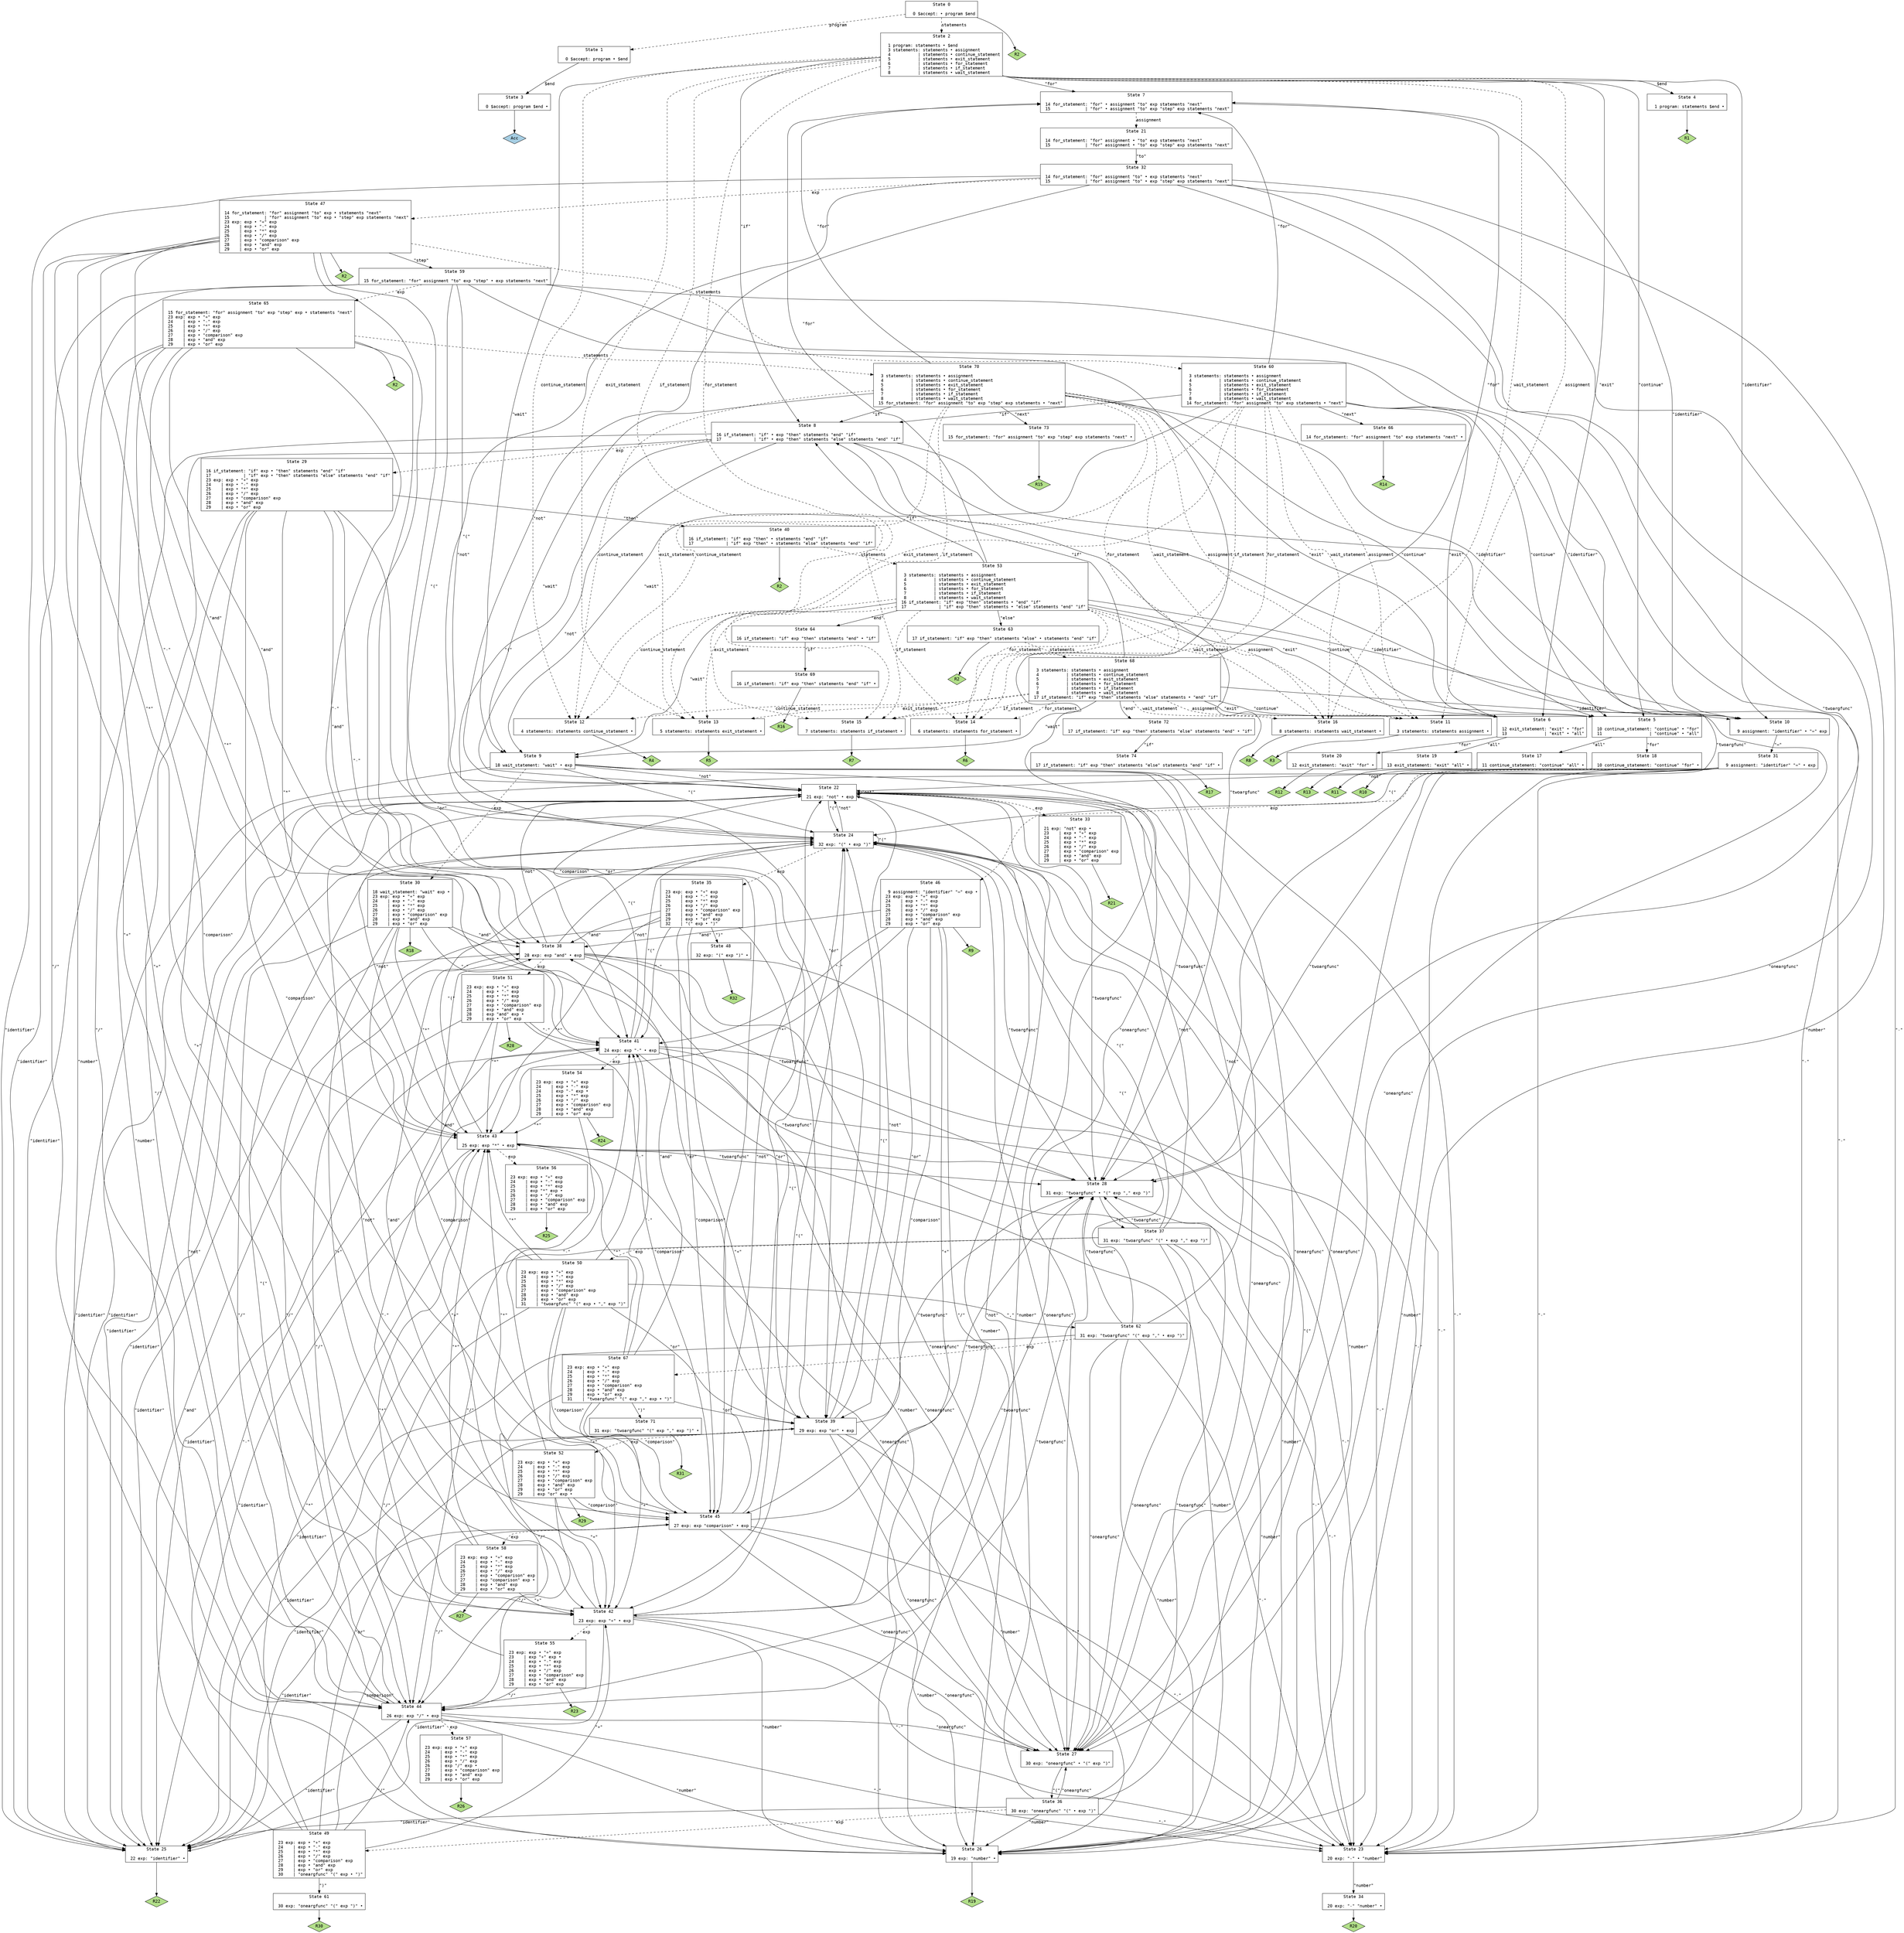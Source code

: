 // Generated by GNU Bison 3.8.2.
// Report bugs to <bug-bison@gnu.org>.
// Home page: <https://www.gnu.org/software/bison/>.

digraph "parser.yy"
{
  node [fontname = courier, shape = box, colorscheme = paired6]
  edge [fontname = courier]

  0 [label="State 0\n\l  0 $accept: • program $end\l"]
  0 -> 1 [style=dashed label="program"]
  0 -> 2 [style=dashed label="statements"]
  0 -> "0R2" [style=solid]
 "0R2" [label="R2", fillcolor=3, shape=diamond, style=filled]
  1 [label="State 1\n\l  0 $accept: program • $end\l"]
  1 -> 3 [style=solid label="$end"]
  2 [label="State 2\n\l  1 program: statements • $end\l  3 statements: statements • assignment\l  4           | statements • continue_statement\l  5           | statements • exit_statement\l  6           | statements • for_statement\l  7           | statements • if_statement\l  8           | statements • wait_statement\l"]
  2 -> 4 [style=solid label="$end"]
  2 -> 5 [style=solid label="\"continue\""]
  2 -> 6 [style=solid label="\"exit\""]
  2 -> 7 [style=solid label="\"for\""]
  2 -> 8 [style=solid label="\"if\""]
  2 -> 9 [style=solid label="\"wait\""]
  2 -> 10 [style=solid label="\"identifier\""]
  2 -> 11 [style=dashed label="assignment"]
  2 -> 12 [style=dashed label="continue_statement"]
  2 -> 13 [style=dashed label="exit_statement"]
  2 -> 14 [style=dashed label="for_statement"]
  2 -> 15 [style=dashed label="if_statement"]
  2 -> 16 [style=dashed label="wait_statement"]
  3 [label="State 3\n\l  0 $accept: program $end •\l"]
  3 -> "3R0" [style=solid]
 "3R0" [label="Acc", fillcolor=1, shape=diamond, style=filled]
  4 [label="State 4\n\l  1 program: statements $end •\l"]
  4 -> "4R1" [style=solid]
 "4R1" [label="R1", fillcolor=3, shape=diamond, style=filled]
  5 [label="State 5\n\l 10 continue_statement: \"continue\" • \"for\"\l 11                   | \"continue\" • \"all\"\l"]
  5 -> 17 [style=solid label="\"all\""]
  5 -> 18 [style=solid label="\"for\""]
  6 [label="State 6\n\l 12 exit_statement: \"exit\" • \"for\"\l 13               | \"exit\" • \"all\"\l"]
  6 -> 19 [style=solid label="\"all\""]
  6 -> 20 [style=solid label="\"for\""]
  7 [label="State 7\n\l 14 for_statement: \"for\" • assignment \"to\" exp statements \"next\"\l 15              | \"for\" • assignment \"to\" exp \"step\" exp statements \"next\"\l"]
  7 -> 10 [style=solid label="\"identifier\""]
  7 -> 21 [style=dashed label="assignment"]
  8 [label="State 8\n\l 16 if_statement: \"if\" • exp \"then\" statements \"end\" \"if\"\l 17             | \"if\" • exp \"then\" statements \"else\" statements \"end\" \"if\"\l"]
  8 -> 22 [style=solid label="\"not\""]
  8 -> 23 [style=solid label="\"-\""]
  8 -> 24 [style=solid label="\"(\""]
  8 -> 25 [style=solid label="\"identifier\""]
  8 -> 26 [style=solid label="\"number\""]
  8 -> 27 [style=solid label="\"oneargfunc\""]
  8 -> 28 [style=solid label="\"twoargfunc\""]
  8 -> 29 [style=dashed label="exp"]
  9 [label="State 9\n\l 18 wait_statement: \"wait\" • exp\l"]
  9 -> 22 [style=solid label="\"not\""]
  9 -> 23 [style=solid label="\"-\""]
  9 -> 24 [style=solid label="\"(\""]
  9 -> 25 [style=solid label="\"identifier\""]
  9 -> 26 [style=solid label="\"number\""]
  9 -> 27 [style=solid label="\"oneargfunc\""]
  9 -> 28 [style=solid label="\"twoargfunc\""]
  9 -> 30 [style=dashed label="exp"]
  10 [label="State 10\n\l  9 assignment: \"identifier\" • \"=\" exp\l"]
  10 -> 31 [style=solid label="\"=\""]
  11 [label="State 11\n\l  3 statements: statements assignment •\l"]
  11 -> "11R3" [style=solid]
 "11R3" [label="R3", fillcolor=3, shape=diamond, style=filled]
  12 [label="State 12\n\l  4 statements: statements continue_statement •\l"]
  12 -> "12R4" [style=solid]
 "12R4" [label="R4", fillcolor=3, shape=diamond, style=filled]
  13 [label="State 13\n\l  5 statements: statements exit_statement •\l"]
  13 -> "13R5" [style=solid]
 "13R5" [label="R5", fillcolor=3, shape=diamond, style=filled]
  14 [label="State 14\n\l  6 statements: statements for_statement •\l"]
  14 -> "14R6" [style=solid]
 "14R6" [label="R6", fillcolor=3, shape=diamond, style=filled]
  15 [label="State 15\n\l  7 statements: statements if_statement •\l"]
  15 -> "15R7" [style=solid]
 "15R7" [label="R7", fillcolor=3, shape=diamond, style=filled]
  16 [label="State 16\n\l  8 statements: statements wait_statement •\l"]
  16 -> "16R8" [style=solid]
 "16R8" [label="R8", fillcolor=3, shape=diamond, style=filled]
  17 [label="State 17\n\l 11 continue_statement: \"continue\" \"all\" •\l"]
  17 -> "17R11" [style=solid]
 "17R11" [label="R11", fillcolor=3, shape=diamond, style=filled]
  18 [label="State 18\n\l 10 continue_statement: \"continue\" \"for\" •\l"]
  18 -> "18R10" [style=solid]
 "18R10" [label="R10", fillcolor=3, shape=diamond, style=filled]
  19 [label="State 19\n\l 13 exit_statement: \"exit\" \"all\" •\l"]
  19 -> "19R13" [style=solid]
 "19R13" [label="R13", fillcolor=3, shape=diamond, style=filled]
  20 [label="State 20\n\l 12 exit_statement: \"exit\" \"for\" •\l"]
  20 -> "20R12" [style=solid]
 "20R12" [label="R12", fillcolor=3, shape=diamond, style=filled]
  21 [label="State 21\n\l 14 for_statement: \"for\" assignment • \"to\" exp statements \"next\"\l 15              | \"for\" assignment • \"to\" exp \"step\" exp statements \"next\"\l"]
  21 -> 32 [style=solid label="\"to\""]
  22 [label="State 22\n\l 21 exp: \"not\" • exp\l"]
  22 -> 22 [style=solid label="\"not\""]
  22 -> 23 [style=solid label="\"-\""]
  22 -> 24 [style=solid label="\"(\""]
  22 -> 25 [style=solid label="\"identifier\""]
  22 -> 26 [style=solid label="\"number\""]
  22 -> 27 [style=solid label="\"oneargfunc\""]
  22 -> 28 [style=solid label="\"twoargfunc\""]
  22 -> 33 [style=dashed label="exp"]
  23 [label="State 23\n\l 20 exp: \"-\" • \"number\"\l"]
  23 -> 34 [style=solid label="\"number\""]
  24 [label="State 24\n\l 32 exp: \"(\" • exp \")\"\l"]
  24 -> 22 [style=solid label="\"not\""]
  24 -> 23 [style=solid label="\"-\""]
  24 -> 24 [style=solid label="\"(\""]
  24 -> 25 [style=solid label="\"identifier\""]
  24 -> 26 [style=solid label="\"number\""]
  24 -> 27 [style=solid label="\"oneargfunc\""]
  24 -> 28 [style=solid label="\"twoargfunc\""]
  24 -> 35 [style=dashed label="exp"]
  25 [label="State 25\n\l 22 exp: \"identifier\" •\l"]
  25 -> "25R22" [style=solid]
 "25R22" [label="R22", fillcolor=3, shape=diamond, style=filled]
  26 [label="State 26\n\l 19 exp: \"number\" •\l"]
  26 -> "26R19" [style=solid]
 "26R19" [label="R19", fillcolor=3, shape=diamond, style=filled]
  27 [label="State 27\n\l 30 exp: \"oneargfunc\" • \"(\" exp \")\"\l"]
  27 -> 36 [style=solid label="\"(\""]
  28 [label="State 28\n\l 31 exp: \"twoargfunc\" • \"(\" exp \",\" exp \")\"\l"]
  28 -> 37 [style=solid label="\"(\""]
  29 [label="State 29\n\l 16 if_statement: \"if\" exp • \"then\" statements \"end\" \"if\"\l 17             | \"if\" exp • \"then\" statements \"else\" statements \"end\" \"if\"\l 23 exp: exp • \"+\" exp\l 24    | exp • \"-\" exp\l 25    | exp • \"*\" exp\l 26    | exp • \"/\" exp\l 27    | exp • \"comparison\" exp\l 28    | exp • \"and\" exp\l 29    | exp • \"or\" exp\l"]
  29 -> 38 [style=solid label="\"and\""]
  29 -> 39 [style=solid label="\"or\""]
  29 -> 40 [style=solid label="\"then\""]
  29 -> 41 [style=solid label="\"-\""]
  29 -> 42 [style=solid label="\"+\""]
  29 -> 43 [style=solid label="\"*\""]
  29 -> 44 [style=solid label="\"/\""]
  29 -> 45 [style=solid label="\"comparison\""]
  30 [label="State 30\n\l 18 wait_statement: \"wait\" exp •\l 23 exp: exp • \"+\" exp\l 24    | exp • \"-\" exp\l 25    | exp • \"*\" exp\l 26    | exp • \"/\" exp\l 27    | exp • \"comparison\" exp\l 28    | exp • \"and\" exp\l 29    | exp • \"or\" exp\l"]
  30 -> 38 [style=solid label="\"and\""]
  30 -> 39 [style=solid label="\"or\""]
  30 -> 41 [style=solid label="\"-\""]
  30 -> 42 [style=solid label="\"+\""]
  30 -> 43 [style=solid label="\"*\""]
  30 -> 44 [style=solid label="\"/\""]
  30 -> 45 [style=solid label="\"comparison\""]
  30 -> "30R18" [style=solid]
 "30R18" [label="R18", fillcolor=3, shape=diamond, style=filled]
  31 [label="State 31\n\l  9 assignment: \"identifier\" \"=\" • exp\l"]
  31 -> 22 [style=solid label="\"not\""]
  31 -> 23 [style=solid label="\"-\""]
  31 -> 24 [style=solid label="\"(\""]
  31 -> 25 [style=solid label="\"identifier\""]
  31 -> 26 [style=solid label="\"number\""]
  31 -> 27 [style=solid label="\"oneargfunc\""]
  31 -> 28 [style=solid label="\"twoargfunc\""]
  31 -> 46 [style=dashed label="exp"]
  32 [label="State 32\n\l 14 for_statement: \"for\" assignment \"to\" • exp statements \"next\"\l 15              | \"for\" assignment \"to\" • exp \"step\" exp statements \"next\"\l"]
  32 -> 22 [style=solid label="\"not\""]
  32 -> 23 [style=solid label="\"-\""]
  32 -> 24 [style=solid label="\"(\""]
  32 -> 25 [style=solid label="\"identifier\""]
  32 -> 26 [style=solid label="\"number\""]
  32 -> 27 [style=solid label="\"oneargfunc\""]
  32 -> 28 [style=solid label="\"twoargfunc\""]
  32 -> 47 [style=dashed label="exp"]
  33 [label="State 33\n\l 21 exp: \"not\" exp •\l 23    | exp • \"+\" exp\l 24    | exp • \"-\" exp\l 25    | exp • \"*\" exp\l 26    | exp • \"/\" exp\l 27    | exp • \"comparison\" exp\l 28    | exp • \"and\" exp\l 29    | exp • \"or\" exp\l"]
  33 -> "33R21" [style=solid]
 "33R21" [label="R21", fillcolor=3, shape=diamond, style=filled]
  34 [label="State 34\n\l 20 exp: \"-\" \"number\" •\l"]
  34 -> "34R20" [style=solid]
 "34R20" [label="R20", fillcolor=3, shape=diamond, style=filled]
  35 [label="State 35\n\l 23 exp: exp • \"+\" exp\l 24    | exp • \"-\" exp\l 25    | exp • \"*\" exp\l 26    | exp • \"/\" exp\l 27    | exp • \"comparison\" exp\l 28    | exp • \"and\" exp\l 29    | exp • \"or\" exp\l 32    | \"(\" exp • \")\"\l"]
  35 -> 38 [style=solid label="\"and\""]
  35 -> 39 [style=solid label="\"or\""]
  35 -> 41 [style=solid label="\"-\""]
  35 -> 42 [style=solid label="\"+\""]
  35 -> 43 [style=solid label="\"*\""]
  35 -> 44 [style=solid label="\"/\""]
  35 -> 48 [style=solid label="\")\""]
  35 -> 45 [style=solid label="\"comparison\""]
  36 [label="State 36\n\l 30 exp: \"oneargfunc\" \"(\" • exp \")\"\l"]
  36 -> 22 [style=solid label="\"not\""]
  36 -> 23 [style=solid label="\"-\""]
  36 -> 24 [style=solid label="\"(\""]
  36 -> 25 [style=solid label="\"identifier\""]
  36 -> 26 [style=solid label="\"number\""]
  36 -> 27 [style=solid label="\"oneargfunc\""]
  36 -> 28 [style=solid label="\"twoargfunc\""]
  36 -> 49 [style=dashed label="exp"]
  37 [label="State 37\n\l 31 exp: \"twoargfunc\" \"(\" • exp \",\" exp \")\"\l"]
  37 -> 22 [style=solid label="\"not\""]
  37 -> 23 [style=solid label="\"-\""]
  37 -> 24 [style=solid label="\"(\""]
  37 -> 25 [style=solid label="\"identifier\""]
  37 -> 26 [style=solid label="\"number\""]
  37 -> 27 [style=solid label="\"oneargfunc\""]
  37 -> 28 [style=solid label="\"twoargfunc\""]
  37 -> 50 [style=dashed label="exp"]
  38 [label="State 38\n\l 28 exp: exp \"and\" • exp\l"]
  38 -> 22 [style=solid label="\"not\""]
  38 -> 23 [style=solid label="\"-\""]
  38 -> 24 [style=solid label="\"(\""]
  38 -> 25 [style=solid label="\"identifier\""]
  38 -> 26 [style=solid label="\"number\""]
  38 -> 27 [style=solid label="\"oneargfunc\""]
  38 -> 28 [style=solid label="\"twoargfunc\""]
  38 -> 51 [style=dashed label="exp"]
  39 [label="State 39\n\l 29 exp: exp \"or\" • exp\l"]
  39 -> 22 [style=solid label="\"not\""]
  39 -> 23 [style=solid label="\"-\""]
  39 -> 24 [style=solid label="\"(\""]
  39 -> 25 [style=solid label="\"identifier\""]
  39 -> 26 [style=solid label="\"number\""]
  39 -> 27 [style=solid label="\"oneargfunc\""]
  39 -> 28 [style=solid label="\"twoargfunc\""]
  39 -> 52 [style=dashed label="exp"]
  40 [label="State 40\n\l 16 if_statement: \"if\" exp \"then\" • statements \"end\" \"if\"\l 17             | \"if\" exp \"then\" • statements \"else\" statements \"end\" \"if\"\l"]
  40 -> 53 [style=dashed label="statements"]
  40 -> "40R2" [style=solid]
 "40R2" [label="R2", fillcolor=3, shape=diamond, style=filled]
  41 [label="State 41\n\l 24 exp: exp \"-\" • exp\l"]
  41 -> 22 [style=solid label="\"not\""]
  41 -> 23 [style=solid label="\"-\""]
  41 -> 24 [style=solid label="\"(\""]
  41 -> 25 [style=solid label="\"identifier\""]
  41 -> 26 [style=solid label="\"number\""]
  41 -> 27 [style=solid label="\"oneargfunc\""]
  41 -> 28 [style=solid label="\"twoargfunc\""]
  41 -> 54 [style=dashed label="exp"]
  42 [label="State 42\n\l 23 exp: exp \"+\" • exp\l"]
  42 -> 22 [style=solid label="\"not\""]
  42 -> 23 [style=solid label="\"-\""]
  42 -> 24 [style=solid label="\"(\""]
  42 -> 25 [style=solid label="\"identifier\""]
  42 -> 26 [style=solid label="\"number\""]
  42 -> 27 [style=solid label="\"oneargfunc\""]
  42 -> 28 [style=solid label="\"twoargfunc\""]
  42 -> 55 [style=dashed label="exp"]
  43 [label="State 43\n\l 25 exp: exp \"*\" • exp\l"]
  43 -> 22 [style=solid label="\"not\""]
  43 -> 23 [style=solid label="\"-\""]
  43 -> 24 [style=solid label="\"(\""]
  43 -> 25 [style=solid label="\"identifier\""]
  43 -> 26 [style=solid label="\"number\""]
  43 -> 27 [style=solid label="\"oneargfunc\""]
  43 -> 28 [style=solid label="\"twoargfunc\""]
  43 -> 56 [style=dashed label="exp"]
  44 [label="State 44\n\l 26 exp: exp \"/\" • exp\l"]
  44 -> 22 [style=solid label="\"not\""]
  44 -> 23 [style=solid label="\"-\""]
  44 -> 24 [style=solid label="\"(\""]
  44 -> 25 [style=solid label="\"identifier\""]
  44 -> 26 [style=solid label="\"number\""]
  44 -> 27 [style=solid label="\"oneargfunc\""]
  44 -> 28 [style=solid label="\"twoargfunc\""]
  44 -> 57 [style=dashed label="exp"]
  45 [label="State 45\n\l 27 exp: exp \"comparison\" • exp\l"]
  45 -> 22 [style=solid label="\"not\""]
  45 -> 23 [style=solid label="\"-\""]
  45 -> 24 [style=solid label="\"(\""]
  45 -> 25 [style=solid label="\"identifier\""]
  45 -> 26 [style=solid label="\"number\""]
  45 -> 27 [style=solid label="\"oneargfunc\""]
  45 -> 28 [style=solid label="\"twoargfunc\""]
  45 -> 58 [style=dashed label="exp"]
  46 [label="State 46\n\l  9 assignment: \"identifier\" \"=\" exp •\l 23 exp: exp • \"+\" exp\l 24    | exp • \"-\" exp\l 25    | exp • \"*\" exp\l 26    | exp • \"/\" exp\l 27    | exp • \"comparison\" exp\l 28    | exp • \"and\" exp\l 29    | exp • \"or\" exp\l"]
  46 -> 38 [style=solid label="\"and\""]
  46 -> 39 [style=solid label="\"or\""]
  46 -> 41 [style=solid label="\"-\""]
  46 -> 42 [style=solid label="\"+\""]
  46 -> 43 [style=solid label="\"*\""]
  46 -> 44 [style=solid label="\"/\""]
  46 -> 45 [style=solid label="\"comparison\""]
  46 -> "46R9" [style=solid]
 "46R9" [label="R9", fillcolor=3, shape=diamond, style=filled]
  47 [label="State 47\n\l 14 for_statement: \"for\" assignment \"to\" exp • statements \"next\"\l 15              | \"for\" assignment \"to\" exp • \"step\" exp statements \"next\"\l 23 exp: exp • \"+\" exp\l 24    | exp • \"-\" exp\l 25    | exp • \"*\" exp\l 26    | exp • \"/\" exp\l 27    | exp • \"comparison\" exp\l 28    | exp • \"and\" exp\l 29    | exp • \"or\" exp\l"]
  47 -> 38 [style=solid label="\"and\""]
  47 -> 39 [style=solid label="\"or\""]
  47 -> 59 [style=solid label="\"step\""]
  47 -> 41 [style=solid label="\"-\""]
  47 -> 42 [style=solid label="\"+\""]
  47 -> 43 [style=solid label="\"*\""]
  47 -> 44 [style=solid label="\"/\""]
  47 -> 45 [style=solid label="\"comparison\""]
  47 -> 60 [style=dashed label="statements"]
  47 -> "47R2" [style=solid]
 "47R2" [label="R2", fillcolor=3, shape=diamond, style=filled]
  48 [label="State 48\n\l 32 exp: \"(\" exp \")\" •\l"]
  48 -> "48R32" [style=solid]
 "48R32" [label="R32", fillcolor=3, shape=diamond, style=filled]
  49 [label="State 49\n\l 23 exp: exp • \"+\" exp\l 24    | exp • \"-\" exp\l 25    | exp • \"*\" exp\l 26    | exp • \"/\" exp\l 27    | exp • \"comparison\" exp\l 28    | exp • \"and\" exp\l 29    | exp • \"or\" exp\l 30    | \"oneargfunc\" \"(\" exp • \")\"\l"]
  49 -> 38 [style=solid label="\"and\""]
  49 -> 39 [style=solid label="\"or\""]
  49 -> 41 [style=solid label="\"-\""]
  49 -> 42 [style=solid label="\"+\""]
  49 -> 43 [style=solid label="\"*\""]
  49 -> 44 [style=solid label="\"/\""]
  49 -> 61 [style=solid label="\")\""]
  49 -> 45 [style=solid label="\"comparison\""]
  50 [label="State 50\n\l 23 exp: exp • \"+\" exp\l 24    | exp • \"-\" exp\l 25    | exp • \"*\" exp\l 26    | exp • \"/\" exp\l 27    | exp • \"comparison\" exp\l 28    | exp • \"and\" exp\l 29    | exp • \"or\" exp\l 31    | \"twoargfunc\" \"(\" exp • \",\" exp \")\"\l"]
  50 -> 38 [style=solid label="\"and\""]
  50 -> 39 [style=solid label="\"or\""]
  50 -> 41 [style=solid label="\"-\""]
  50 -> 42 [style=solid label="\"+\""]
  50 -> 43 [style=solid label="\"*\""]
  50 -> 44 [style=solid label="\"/\""]
  50 -> 62 [style=solid label="\",\""]
  50 -> 45 [style=solid label="\"comparison\""]
  51 [label="State 51\n\l 23 exp: exp • \"+\" exp\l 24    | exp • \"-\" exp\l 25    | exp • \"*\" exp\l 26    | exp • \"/\" exp\l 27    | exp • \"comparison\" exp\l 28    | exp • \"and\" exp\l 28    | exp \"and\" exp •\l 29    | exp • \"or\" exp\l"]
  51 -> 41 [style=solid label="\"-\""]
  51 -> 42 [style=solid label="\"+\""]
  51 -> 43 [style=solid label="\"*\""]
  51 -> 44 [style=solid label="\"/\""]
  51 -> 45 [style=solid label="\"comparison\""]
  51 -> "51R28" [style=solid]
 "51R28" [label="R28", fillcolor=3, shape=diamond, style=filled]
  52 [label="State 52\n\l 23 exp: exp • \"+\" exp\l 24    | exp • \"-\" exp\l 25    | exp • \"*\" exp\l 26    | exp • \"/\" exp\l 27    | exp • \"comparison\" exp\l 28    | exp • \"and\" exp\l 29    | exp • \"or\" exp\l 29    | exp \"or\" exp •\l"]
  52 -> 38 [style=solid label="\"and\""]
  52 -> 41 [style=solid label="\"-\""]
  52 -> 42 [style=solid label="\"+\""]
  52 -> 43 [style=solid label="\"*\""]
  52 -> 44 [style=solid label="\"/\""]
  52 -> 45 [style=solid label="\"comparison\""]
  52 -> "52R29" [style=solid]
 "52R29" [label="R29", fillcolor=3, shape=diamond, style=filled]
  53 [label="State 53\n\l  3 statements: statements • assignment\l  4           | statements • continue_statement\l  5           | statements • exit_statement\l  6           | statements • for_statement\l  7           | statements • if_statement\l  8           | statements • wait_statement\l 16 if_statement: \"if\" exp \"then\" statements • \"end\" \"if\"\l 17             | \"if\" exp \"then\" statements • \"else\" statements \"end\" \"if\"\l"]
  53 -> 5 [style=solid label="\"continue\""]
  53 -> 63 [style=solid label="\"else\""]
  53 -> 64 [style=solid label="\"end\""]
  53 -> 6 [style=solid label="\"exit\""]
  53 -> 7 [style=solid label="\"for\""]
  53 -> 8 [style=solid label="\"if\""]
  53 -> 9 [style=solid label="\"wait\""]
  53 -> 10 [style=solid label="\"identifier\""]
  53 -> 11 [style=dashed label="assignment"]
  53 -> 12 [style=dashed label="continue_statement"]
  53 -> 13 [style=dashed label="exit_statement"]
  53 -> 14 [style=dashed label="for_statement"]
  53 -> 15 [style=dashed label="if_statement"]
  53 -> 16 [style=dashed label="wait_statement"]
  54 [label="State 54\n\l 23 exp: exp • \"+\" exp\l 24    | exp • \"-\" exp\l 24    | exp \"-\" exp •\l 25    | exp • \"*\" exp\l 26    | exp • \"/\" exp\l 27    | exp • \"comparison\" exp\l 28    | exp • \"and\" exp\l 29    | exp • \"or\" exp\l"]
  54 -> 43 [style=solid label="\"*\""]
  54 -> 44 [style=solid label="\"/\""]
  54 -> "54R24" [style=solid]
 "54R24" [label="R24", fillcolor=3, shape=diamond, style=filled]
  55 [label="State 55\n\l 23 exp: exp • \"+\" exp\l 23    | exp \"+\" exp •\l 24    | exp • \"-\" exp\l 25    | exp • \"*\" exp\l 26    | exp • \"/\" exp\l 27    | exp • \"comparison\" exp\l 28    | exp • \"and\" exp\l 29    | exp • \"or\" exp\l"]
  55 -> 43 [style=solid label="\"*\""]
  55 -> 44 [style=solid label="\"/\""]
  55 -> "55R23" [style=solid]
 "55R23" [label="R23", fillcolor=3, shape=diamond, style=filled]
  56 [label="State 56\n\l 23 exp: exp • \"+\" exp\l 24    | exp • \"-\" exp\l 25    | exp • \"*\" exp\l 25    | exp \"*\" exp •\l 26    | exp • \"/\" exp\l 27    | exp • \"comparison\" exp\l 28    | exp • \"and\" exp\l 29    | exp • \"or\" exp\l"]
  56 -> "56R25" [style=solid]
 "56R25" [label="R25", fillcolor=3, shape=diamond, style=filled]
  57 [label="State 57\n\l 23 exp: exp • \"+\" exp\l 24    | exp • \"-\" exp\l 25    | exp • \"*\" exp\l 26    | exp • \"/\" exp\l 26    | exp \"/\" exp •\l 27    | exp • \"comparison\" exp\l 28    | exp • \"and\" exp\l 29    | exp • \"or\" exp\l"]
  57 -> "57R26" [style=solid]
 "57R26" [label="R26", fillcolor=3, shape=diamond, style=filled]
  58 [label="State 58\n\l 23 exp: exp • \"+\" exp\l 24    | exp • \"-\" exp\l 25    | exp • \"*\" exp\l 26    | exp • \"/\" exp\l 27    | exp • \"comparison\" exp\l 27    | exp \"comparison\" exp •\l 28    | exp • \"and\" exp\l 29    | exp • \"or\" exp\l"]
  58 -> 41 [style=solid label="\"-\""]
  58 -> 42 [style=solid label="\"+\""]
  58 -> 43 [style=solid label="\"*\""]
  58 -> 44 [style=solid label="\"/\""]
  58 -> "58R27" [style=solid]
 "58R27" [label="R27", fillcolor=3, shape=diamond, style=filled]
  59 [label="State 59\n\l 15 for_statement: \"for\" assignment \"to\" exp \"step\" • exp statements \"next\"\l"]
  59 -> 22 [style=solid label="\"not\""]
  59 -> 23 [style=solid label="\"-\""]
  59 -> 24 [style=solid label="\"(\""]
  59 -> 25 [style=solid label="\"identifier\""]
  59 -> 26 [style=solid label="\"number\""]
  59 -> 27 [style=solid label="\"oneargfunc\""]
  59 -> 28 [style=solid label="\"twoargfunc\""]
  59 -> 65 [style=dashed label="exp"]
  60 [label="State 60\n\l  3 statements: statements • assignment\l  4           | statements • continue_statement\l  5           | statements • exit_statement\l  6           | statements • for_statement\l  7           | statements • if_statement\l  8           | statements • wait_statement\l 14 for_statement: \"for\" assignment \"to\" exp statements • \"next\"\l"]
  60 -> 5 [style=solid label="\"continue\""]
  60 -> 6 [style=solid label="\"exit\""]
  60 -> 7 [style=solid label="\"for\""]
  60 -> 8 [style=solid label="\"if\""]
  60 -> 66 [style=solid label="\"next\""]
  60 -> 9 [style=solid label="\"wait\""]
  60 -> 10 [style=solid label="\"identifier\""]
  60 -> 11 [style=dashed label="assignment"]
  60 -> 12 [style=dashed label="continue_statement"]
  60 -> 13 [style=dashed label="exit_statement"]
  60 -> 14 [style=dashed label="for_statement"]
  60 -> 15 [style=dashed label="if_statement"]
  60 -> 16 [style=dashed label="wait_statement"]
  61 [label="State 61\n\l 30 exp: \"oneargfunc\" \"(\" exp \")\" •\l"]
  61 -> "61R30" [style=solid]
 "61R30" [label="R30", fillcolor=3, shape=diamond, style=filled]
  62 [label="State 62\n\l 31 exp: \"twoargfunc\" \"(\" exp \",\" • exp \")\"\l"]
  62 -> 22 [style=solid label="\"not\""]
  62 -> 23 [style=solid label="\"-\""]
  62 -> 24 [style=solid label="\"(\""]
  62 -> 25 [style=solid label="\"identifier\""]
  62 -> 26 [style=solid label="\"number\""]
  62 -> 27 [style=solid label="\"oneargfunc\""]
  62 -> 28 [style=solid label="\"twoargfunc\""]
  62 -> 67 [style=dashed label="exp"]
  63 [label="State 63\n\l 17 if_statement: \"if\" exp \"then\" statements \"else\" • statements \"end\" \"if\"\l"]
  63 -> 68 [style=dashed label="statements"]
  63 -> "63R2" [style=solid]
 "63R2" [label="R2", fillcolor=3, shape=diamond, style=filled]
  64 [label="State 64\n\l 16 if_statement: \"if\" exp \"then\" statements \"end\" • \"if\"\l"]
  64 -> 69 [style=solid label="\"if\""]
  65 [label="State 65\n\l 15 for_statement: \"for\" assignment \"to\" exp \"step\" exp • statements \"next\"\l 23 exp: exp • \"+\" exp\l 24    | exp • \"-\" exp\l 25    | exp • \"*\" exp\l 26    | exp • \"/\" exp\l 27    | exp • \"comparison\" exp\l 28    | exp • \"and\" exp\l 29    | exp • \"or\" exp\l"]
  65 -> 38 [style=solid label="\"and\""]
  65 -> 39 [style=solid label="\"or\""]
  65 -> 41 [style=solid label="\"-\""]
  65 -> 42 [style=solid label="\"+\""]
  65 -> 43 [style=solid label="\"*\""]
  65 -> 44 [style=solid label="\"/\""]
  65 -> 45 [style=solid label="\"comparison\""]
  65 -> 70 [style=dashed label="statements"]
  65 -> "65R2" [style=solid]
 "65R2" [label="R2", fillcolor=3, shape=diamond, style=filled]
  66 [label="State 66\n\l 14 for_statement: \"for\" assignment \"to\" exp statements \"next\" •\l"]
  66 -> "66R14" [style=solid]
 "66R14" [label="R14", fillcolor=3, shape=diamond, style=filled]
  67 [label="State 67\n\l 23 exp: exp • \"+\" exp\l 24    | exp • \"-\" exp\l 25    | exp • \"*\" exp\l 26    | exp • \"/\" exp\l 27    | exp • \"comparison\" exp\l 28    | exp • \"and\" exp\l 29    | exp • \"or\" exp\l 31    | \"twoargfunc\" \"(\" exp \",\" exp • \")\"\l"]
  67 -> 38 [style=solid label="\"and\""]
  67 -> 39 [style=solid label="\"or\""]
  67 -> 41 [style=solid label="\"-\""]
  67 -> 42 [style=solid label="\"+\""]
  67 -> 43 [style=solid label="\"*\""]
  67 -> 44 [style=solid label="\"/\""]
  67 -> 71 [style=solid label="\")\""]
  67 -> 45 [style=solid label="\"comparison\""]
  68 [label="State 68\n\l  3 statements: statements • assignment\l  4           | statements • continue_statement\l  5           | statements • exit_statement\l  6           | statements • for_statement\l  7           | statements • if_statement\l  8           | statements • wait_statement\l 17 if_statement: \"if\" exp \"then\" statements \"else\" statements • \"end\" \"if\"\l"]
  68 -> 5 [style=solid label="\"continue\""]
  68 -> 72 [style=solid label="\"end\""]
  68 -> 6 [style=solid label="\"exit\""]
  68 -> 7 [style=solid label="\"for\""]
  68 -> 8 [style=solid label="\"if\""]
  68 -> 9 [style=solid label="\"wait\""]
  68 -> 10 [style=solid label="\"identifier\""]
  68 -> 11 [style=dashed label="assignment"]
  68 -> 12 [style=dashed label="continue_statement"]
  68 -> 13 [style=dashed label="exit_statement"]
  68 -> 14 [style=dashed label="for_statement"]
  68 -> 15 [style=dashed label="if_statement"]
  68 -> 16 [style=dashed label="wait_statement"]
  69 [label="State 69\n\l 16 if_statement: \"if\" exp \"then\" statements \"end\" \"if\" •\l"]
  69 -> "69R16" [style=solid]
 "69R16" [label="R16", fillcolor=3, shape=diamond, style=filled]
  70 [label="State 70\n\l  3 statements: statements • assignment\l  4           | statements • continue_statement\l  5           | statements • exit_statement\l  6           | statements • for_statement\l  7           | statements • if_statement\l  8           | statements • wait_statement\l 15 for_statement: \"for\" assignment \"to\" exp \"step\" exp statements • \"next\"\l"]
  70 -> 5 [style=solid label="\"continue\""]
  70 -> 6 [style=solid label="\"exit\""]
  70 -> 7 [style=solid label="\"for\""]
  70 -> 8 [style=solid label="\"if\""]
  70 -> 73 [style=solid label="\"next\""]
  70 -> 9 [style=solid label="\"wait\""]
  70 -> 10 [style=solid label="\"identifier\""]
  70 -> 11 [style=dashed label="assignment"]
  70 -> 12 [style=dashed label="continue_statement"]
  70 -> 13 [style=dashed label="exit_statement"]
  70 -> 14 [style=dashed label="for_statement"]
  70 -> 15 [style=dashed label="if_statement"]
  70 -> 16 [style=dashed label="wait_statement"]
  71 [label="State 71\n\l 31 exp: \"twoargfunc\" \"(\" exp \",\" exp \")\" •\l"]
  71 -> "71R31" [style=solid]
 "71R31" [label="R31", fillcolor=3, shape=diamond, style=filled]
  72 [label="State 72\n\l 17 if_statement: \"if\" exp \"then\" statements \"else\" statements \"end\" • \"if\"\l"]
  72 -> 74 [style=solid label="\"if\""]
  73 [label="State 73\n\l 15 for_statement: \"for\" assignment \"to\" exp \"step\" exp statements \"next\" •\l"]
  73 -> "73R15" [style=solid]
 "73R15" [label="R15", fillcolor=3, shape=diamond, style=filled]
  74 [label="State 74\n\l 17 if_statement: \"if\" exp \"then\" statements \"else\" statements \"end\" \"if\" •\l"]
  74 -> "74R17" [style=solid]
 "74R17" [label="R17", fillcolor=3, shape=diamond, style=filled]
}
